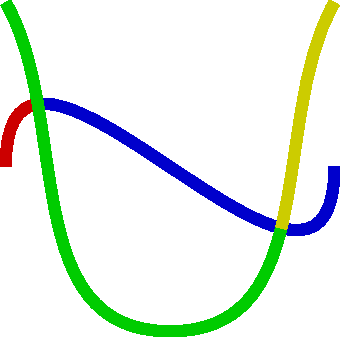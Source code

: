 size(6cm,0);
defaultpen(2mm+linecap(0));

path p = (0,0){up} .. (2cm,0){up};
path q = (0,1cm){dir(-60)}..(1cm,-1cm)..{dir(60)}(2cm,1cm);


draw(firstcut(p,q).before, .8red);
draw(firstcut(p,q).after, .8blue);

draw(lastcut(q,p).before, .8green);
draw(lastcut(q,p).after, .8yellow);


